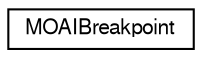 digraph G
{
  edge [fontname="FreeSans",fontsize="10",labelfontname="FreeSans",labelfontsize="10"];
  node [fontname="FreeSans",fontsize="10",shape=record];
  rankdir=LR;
  Node1 [label="MOAIBreakpoint",height=0.2,width=0.4,color="black", fillcolor="white", style="filled",URL="$struct_m_o_a_i_breakpoint.html",tooltip="Internal breakpoint definition class."];
}
